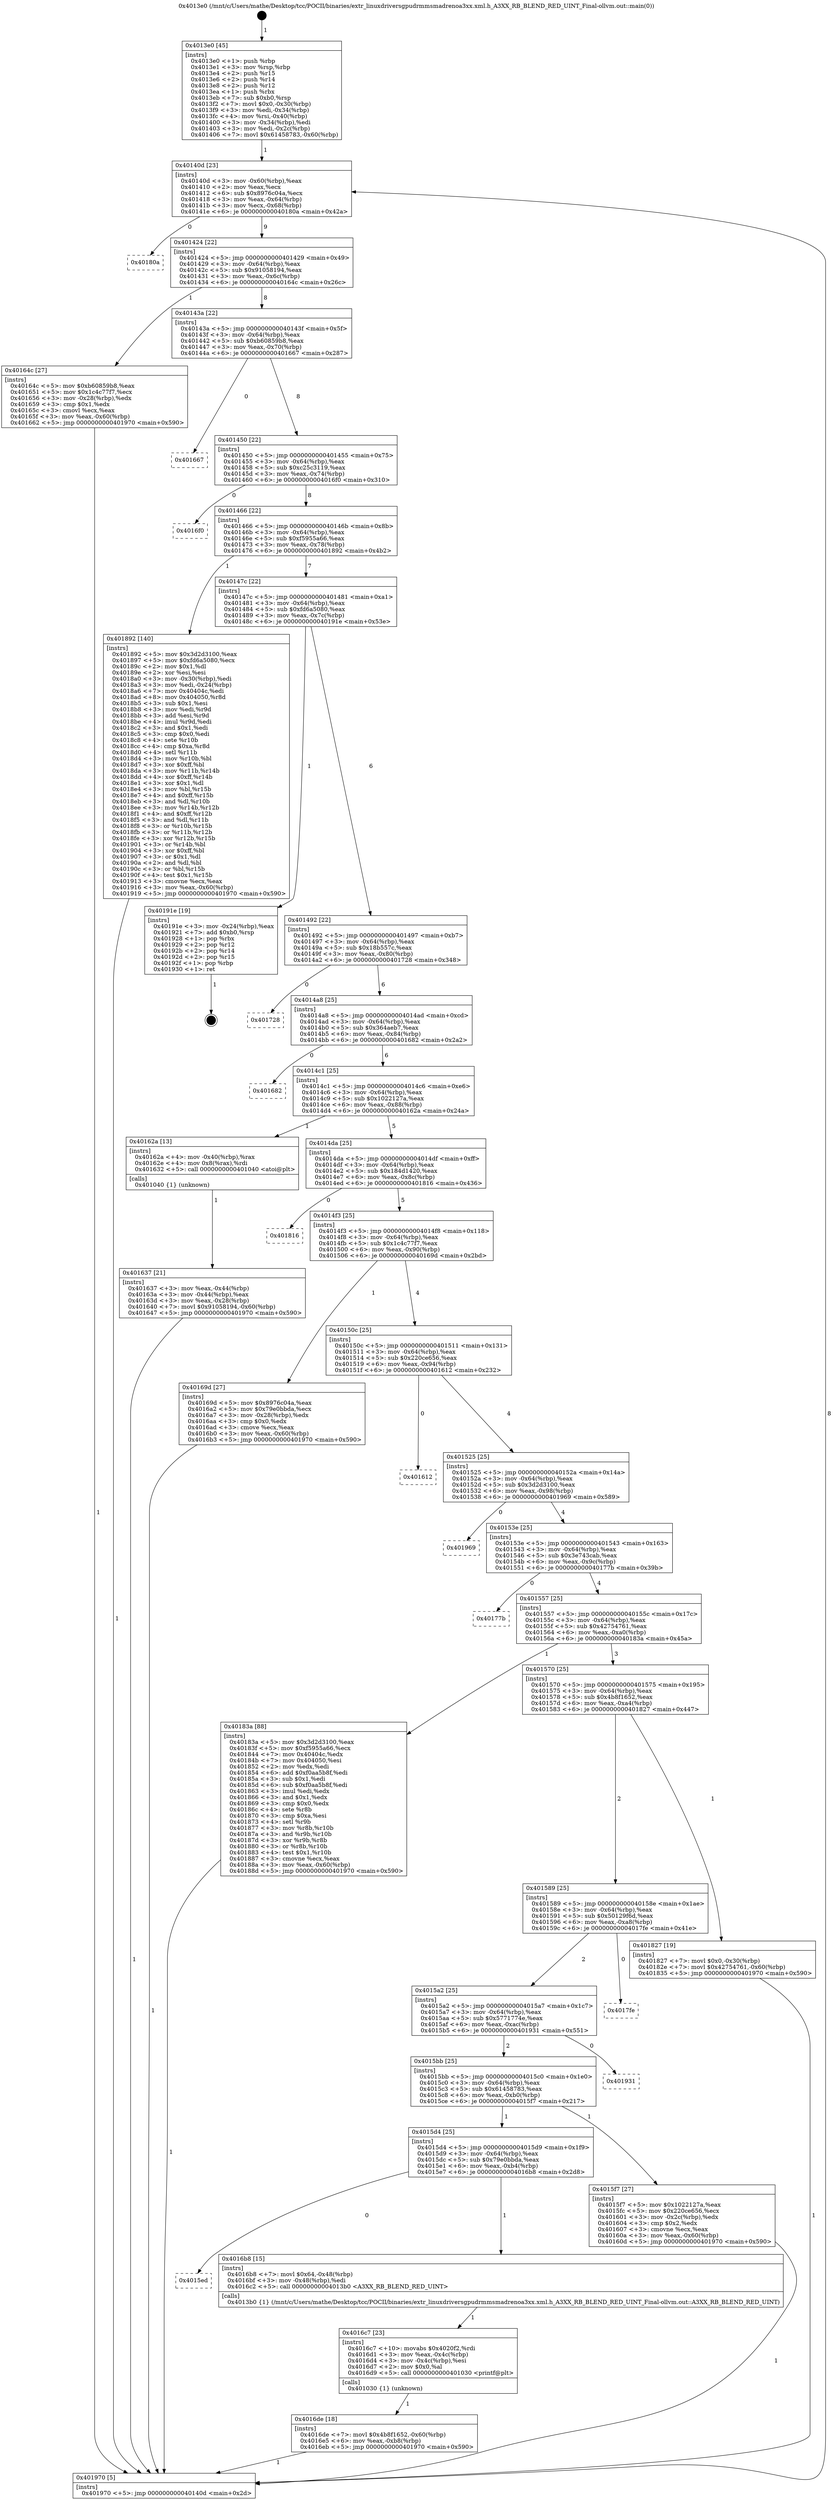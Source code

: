 digraph "0x4013e0" {
  label = "0x4013e0 (/mnt/c/Users/mathe/Desktop/tcc/POCII/binaries/extr_linuxdriversgpudrmmsmadrenoa3xx.xml.h_A3XX_RB_BLEND_RED_UINT_Final-ollvm.out::main(0))"
  labelloc = "t"
  node[shape=record]

  Entry [label="",width=0.3,height=0.3,shape=circle,fillcolor=black,style=filled]
  "0x40140d" [label="{
     0x40140d [23]\l
     | [instrs]\l
     &nbsp;&nbsp;0x40140d \<+3\>: mov -0x60(%rbp),%eax\l
     &nbsp;&nbsp;0x401410 \<+2\>: mov %eax,%ecx\l
     &nbsp;&nbsp;0x401412 \<+6\>: sub $0x8976c04a,%ecx\l
     &nbsp;&nbsp;0x401418 \<+3\>: mov %eax,-0x64(%rbp)\l
     &nbsp;&nbsp;0x40141b \<+3\>: mov %ecx,-0x68(%rbp)\l
     &nbsp;&nbsp;0x40141e \<+6\>: je 000000000040180a \<main+0x42a\>\l
  }"]
  "0x40180a" [label="{
     0x40180a\l
  }", style=dashed]
  "0x401424" [label="{
     0x401424 [22]\l
     | [instrs]\l
     &nbsp;&nbsp;0x401424 \<+5\>: jmp 0000000000401429 \<main+0x49\>\l
     &nbsp;&nbsp;0x401429 \<+3\>: mov -0x64(%rbp),%eax\l
     &nbsp;&nbsp;0x40142c \<+5\>: sub $0x91058194,%eax\l
     &nbsp;&nbsp;0x401431 \<+3\>: mov %eax,-0x6c(%rbp)\l
     &nbsp;&nbsp;0x401434 \<+6\>: je 000000000040164c \<main+0x26c\>\l
  }"]
  Exit [label="",width=0.3,height=0.3,shape=circle,fillcolor=black,style=filled,peripheries=2]
  "0x40164c" [label="{
     0x40164c [27]\l
     | [instrs]\l
     &nbsp;&nbsp;0x40164c \<+5\>: mov $0xb60859b8,%eax\l
     &nbsp;&nbsp;0x401651 \<+5\>: mov $0x1c4c77f7,%ecx\l
     &nbsp;&nbsp;0x401656 \<+3\>: mov -0x28(%rbp),%edx\l
     &nbsp;&nbsp;0x401659 \<+3\>: cmp $0x1,%edx\l
     &nbsp;&nbsp;0x40165c \<+3\>: cmovl %ecx,%eax\l
     &nbsp;&nbsp;0x40165f \<+3\>: mov %eax,-0x60(%rbp)\l
     &nbsp;&nbsp;0x401662 \<+5\>: jmp 0000000000401970 \<main+0x590\>\l
  }"]
  "0x40143a" [label="{
     0x40143a [22]\l
     | [instrs]\l
     &nbsp;&nbsp;0x40143a \<+5\>: jmp 000000000040143f \<main+0x5f\>\l
     &nbsp;&nbsp;0x40143f \<+3\>: mov -0x64(%rbp),%eax\l
     &nbsp;&nbsp;0x401442 \<+5\>: sub $0xb60859b8,%eax\l
     &nbsp;&nbsp;0x401447 \<+3\>: mov %eax,-0x70(%rbp)\l
     &nbsp;&nbsp;0x40144a \<+6\>: je 0000000000401667 \<main+0x287\>\l
  }"]
  "0x4016de" [label="{
     0x4016de [18]\l
     | [instrs]\l
     &nbsp;&nbsp;0x4016de \<+7\>: movl $0x4b8f1652,-0x60(%rbp)\l
     &nbsp;&nbsp;0x4016e5 \<+6\>: mov %eax,-0xb8(%rbp)\l
     &nbsp;&nbsp;0x4016eb \<+5\>: jmp 0000000000401970 \<main+0x590\>\l
  }"]
  "0x401667" [label="{
     0x401667\l
  }", style=dashed]
  "0x401450" [label="{
     0x401450 [22]\l
     | [instrs]\l
     &nbsp;&nbsp;0x401450 \<+5\>: jmp 0000000000401455 \<main+0x75\>\l
     &nbsp;&nbsp;0x401455 \<+3\>: mov -0x64(%rbp),%eax\l
     &nbsp;&nbsp;0x401458 \<+5\>: sub $0xc25c3119,%eax\l
     &nbsp;&nbsp;0x40145d \<+3\>: mov %eax,-0x74(%rbp)\l
     &nbsp;&nbsp;0x401460 \<+6\>: je 00000000004016f0 \<main+0x310\>\l
  }"]
  "0x4016c7" [label="{
     0x4016c7 [23]\l
     | [instrs]\l
     &nbsp;&nbsp;0x4016c7 \<+10\>: movabs $0x4020f2,%rdi\l
     &nbsp;&nbsp;0x4016d1 \<+3\>: mov %eax,-0x4c(%rbp)\l
     &nbsp;&nbsp;0x4016d4 \<+3\>: mov -0x4c(%rbp),%esi\l
     &nbsp;&nbsp;0x4016d7 \<+2\>: mov $0x0,%al\l
     &nbsp;&nbsp;0x4016d9 \<+5\>: call 0000000000401030 \<printf@plt\>\l
     | [calls]\l
     &nbsp;&nbsp;0x401030 \{1\} (unknown)\l
  }"]
  "0x4016f0" [label="{
     0x4016f0\l
  }", style=dashed]
  "0x401466" [label="{
     0x401466 [22]\l
     | [instrs]\l
     &nbsp;&nbsp;0x401466 \<+5\>: jmp 000000000040146b \<main+0x8b\>\l
     &nbsp;&nbsp;0x40146b \<+3\>: mov -0x64(%rbp),%eax\l
     &nbsp;&nbsp;0x40146e \<+5\>: sub $0xf5955a66,%eax\l
     &nbsp;&nbsp;0x401473 \<+3\>: mov %eax,-0x78(%rbp)\l
     &nbsp;&nbsp;0x401476 \<+6\>: je 0000000000401892 \<main+0x4b2\>\l
  }"]
  "0x4015ed" [label="{
     0x4015ed\l
  }", style=dashed]
  "0x401892" [label="{
     0x401892 [140]\l
     | [instrs]\l
     &nbsp;&nbsp;0x401892 \<+5\>: mov $0x3d2d3100,%eax\l
     &nbsp;&nbsp;0x401897 \<+5\>: mov $0xfd6a5080,%ecx\l
     &nbsp;&nbsp;0x40189c \<+2\>: mov $0x1,%dl\l
     &nbsp;&nbsp;0x40189e \<+2\>: xor %esi,%esi\l
     &nbsp;&nbsp;0x4018a0 \<+3\>: mov -0x30(%rbp),%edi\l
     &nbsp;&nbsp;0x4018a3 \<+3\>: mov %edi,-0x24(%rbp)\l
     &nbsp;&nbsp;0x4018a6 \<+7\>: mov 0x40404c,%edi\l
     &nbsp;&nbsp;0x4018ad \<+8\>: mov 0x404050,%r8d\l
     &nbsp;&nbsp;0x4018b5 \<+3\>: sub $0x1,%esi\l
     &nbsp;&nbsp;0x4018b8 \<+3\>: mov %edi,%r9d\l
     &nbsp;&nbsp;0x4018bb \<+3\>: add %esi,%r9d\l
     &nbsp;&nbsp;0x4018be \<+4\>: imul %r9d,%edi\l
     &nbsp;&nbsp;0x4018c2 \<+3\>: and $0x1,%edi\l
     &nbsp;&nbsp;0x4018c5 \<+3\>: cmp $0x0,%edi\l
     &nbsp;&nbsp;0x4018c8 \<+4\>: sete %r10b\l
     &nbsp;&nbsp;0x4018cc \<+4\>: cmp $0xa,%r8d\l
     &nbsp;&nbsp;0x4018d0 \<+4\>: setl %r11b\l
     &nbsp;&nbsp;0x4018d4 \<+3\>: mov %r10b,%bl\l
     &nbsp;&nbsp;0x4018d7 \<+3\>: xor $0xff,%bl\l
     &nbsp;&nbsp;0x4018da \<+3\>: mov %r11b,%r14b\l
     &nbsp;&nbsp;0x4018dd \<+4\>: xor $0xff,%r14b\l
     &nbsp;&nbsp;0x4018e1 \<+3\>: xor $0x1,%dl\l
     &nbsp;&nbsp;0x4018e4 \<+3\>: mov %bl,%r15b\l
     &nbsp;&nbsp;0x4018e7 \<+4\>: and $0xff,%r15b\l
     &nbsp;&nbsp;0x4018eb \<+3\>: and %dl,%r10b\l
     &nbsp;&nbsp;0x4018ee \<+3\>: mov %r14b,%r12b\l
     &nbsp;&nbsp;0x4018f1 \<+4\>: and $0xff,%r12b\l
     &nbsp;&nbsp;0x4018f5 \<+3\>: and %dl,%r11b\l
     &nbsp;&nbsp;0x4018f8 \<+3\>: or %r10b,%r15b\l
     &nbsp;&nbsp;0x4018fb \<+3\>: or %r11b,%r12b\l
     &nbsp;&nbsp;0x4018fe \<+3\>: xor %r12b,%r15b\l
     &nbsp;&nbsp;0x401901 \<+3\>: or %r14b,%bl\l
     &nbsp;&nbsp;0x401904 \<+3\>: xor $0xff,%bl\l
     &nbsp;&nbsp;0x401907 \<+3\>: or $0x1,%dl\l
     &nbsp;&nbsp;0x40190a \<+2\>: and %dl,%bl\l
     &nbsp;&nbsp;0x40190c \<+3\>: or %bl,%r15b\l
     &nbsp;&nbsp;0x40190f \<+4\>: test $0x1,%r15b\l
     &nbsp;&nbsp;0x401913 \<+3\>: cmovne %ecx,%eax\l
     &nbsp;&nbsp;0x401916 \<+3\>: mov %eax,-0x60(%rbp)\l
     &nbsp;&nbsp;0x401919 \<+5\>: jmp 0000000000401970 \<main+0x590\>\l
  }"]
  "0x40147c" [label="{
     0x40147c [22]\l
     | [instrs]\l
     &nbsp;&nbsp;0x40147c \<+5\>: jmp 0000000000401481 \<main+0xa1\>\l
     &nbsp;&nbsp;0x401481 \<+3\>: mov -0x64(%rbp),%eax\l
     &nbsp;&nbsp;0x401484 \<+5\>: sub $0xfd6a5080,%eax\l
     &nbsp;&nbsp;0x401489 \<+3\>: mov %eax,-0x7c(%rbp)\l
     &nbsp;&nbsp;0x40148c \<+6\>: je 000000000040191e \<main+0x53e\>\l
  }"]
  "0x4016b8" [label="{
     0x4016b8 [15]\l
     | [instrs]\l
     &nbsp;&nbsp;0x4016b8 \<+7\>: movl $0x64,-0x48(%rbp)\l
     &nbsp;&nbsp;0x4016bf \<+3\>: mov -0x48(%rbp),%edi\l
     &nbsp;&nbsp;0x4016c2 \<+5\>: call 00000000004013b0 \<A3XX_RB_BLEND_RED_UINT\>\l
     | [calls]\l
     &nbsp;&nbsp;0x4013b0 \{1\} (/mnt/c/Users/mathe/Desktop/tcc/POCII/binaries/extr_linuxdriversgpudrmmsmadrenoa3xx.xml.h_A3XX_RB_BLEND_RED_UINT_Final-ollvm.out::A3XX_RB_BLEND_RED_UINT)\l
  }"]
  "0x40191e" [label="{
     0x40191e [19]\l
     | [instrs]\l
     &nbsp;&nbsp;0x40191e \<+3\>: mov -0x24(%rbp),%eax\l
     &nbsp;&nbsp;0x401921 \<+7\>: add $0xb0,%rsp\l
     &nbsp;&nbsp;0x401928 \<+1\>: pop %rbx\l
     &nbsp;&nbsp;0x401929 \<+2\>: pop %r12\l
     &nbsp;&nbsp;0x40192b \<+2\>: pop %r14\l
     &nbsp;&nbsp;0x40192d \<+2\>: pop %r15\l
     &nbsp;&nbsp;0x40192f \<+1\>: pop %rbp\l
     &nbsp;&nbsp;0x401930 \<+1\>: ret\l
  }"]
  "0x401492" [label="{
     0x401492 [22]\l
     | [instrs]\l
     &nbsp;&nbsp;0x401492 \<+5\>: jmp 0000000000401497 \<main+0xb7\>\l
     &nbsp;&nbsp;0x401497 \<+3\>: mov -0x64(%rbp),%eax\l
     &nbsp;&nbsp;0x40149a \<+5\>: sub $0x18b557c,%eax\l
     &nbsp;&nbsp;0x40149f \<+3\>: mov %eax,-0x80(%rbp)\l
     &nbsp;&nbsp;0x4014a2 \<+6\>: je 0000000000401728 \<main+0x348\>\l
  }"]
  "0x401637" [label="{
     0x401637 [21]\l
     | [instrs]\l
     &nbsp;&nbsp;0x401637 \<+3\>: mov %eax,-0x44(%rbp)\l
     &nbsp;&nbsp;0x40163a \<+3\>: mov -0x44(%rbp),%eax\l
     &nbsp;&nbsp;0x40163d \<+3\>: mov %eax,-0x28(%rbp)\l
     &nbsp;&nbsp;0x401640 \<+7\>: movl $0x91058194,-0x60(%rbp)\l
     &nbsp;&nbsp;0x401647 \<+5\>: jmp 0000000000401970 \<main+0x590\>\l
  }"]
  "0x401728" [label="{
     0x401728\l
  }", style=dashed]
  "0x4014a8" [label="{
     0x4014a8 [25]\l
     | [instrs]\l
     &nbsp;&nbsp;0x4014a8 \<+5\>: jmp 00000000004014ad \<main+0xcd\>\l
     &nbsp;&nbsp;0x4014ad \<+3\>: mov -0x64(%rbp),%eax\l
     &nbsp;&nbsp;0x4014b0 \<+5\>: sub $0x364aeb7,%eax\l
     &nbsp;&nbsp;0x4014b5 \<+6\>: mov %eax,-0x84(%rbp)\l
     &nbsp;&nbsp;0x4014bb \<+6\>: je 0000000000401682 \<main+0x2a2\>\l
  }"]
  "0x4013e0" [label="{
     0x4013e0 [45]\l
     | [instrs]\l
     &nbsp;&nbsp;0x4013e0 \<+1\>: push %rbp\l
     &nbsp;&nbsp;0x4013e1 \<+3\>: mov %rsp,%rbp\l
     &nbsp;&nbsp;0x4013e4 \<+2\>: push %r15\l
     &nbsp;&nbsp;0x4013e6 \<+2\>: push %r14\l
     &nbsp;&nbsp;0x4013e8 \<+2\>: push %r12\l
     &nbsp;&nbsp;0x4013ea \<+1\>: push %rbx\l
     &nbsp;&nbsp;0x4013eb \<+7\>: sub $0xb0,%rsp\l
     &nbsp;&nbsp;0x4013f2 \<+7\>: movl $0x0,-0x30(%rbp)\l
     &nbsp;&nbsp;0x4013f9 \<+3\>: mov %edi,-0x34(%rbp)\l
     &nbsp;&nbsp;0x4013fc \<+4\>: mov %rsi,-0x40(%rbp)\l
     &nbsp;&nbsp;0x401400 \<+3\>: mov -0x34(%rbp),%edi\l
     &nbsp;&nbsp;0x401403 \<+3\>: mov %edi,-0x2c(%rbp)\l
     &nbsp;&nbsp;0x401406 \<+7\>: movl $0x61458783,-0x60(%rbp)\l
  }"]
  "0x401682" [label="{
     0x401682\l
  }", style=dashed]
  "0x4014c1" [label="{
     0x4014c1 [25]\l
     | [instrs]\l
     &nbsp;&nbsp;0x4014c1 \<+5\>: jmp 00000000004014c6 \<main+0xe6\>\l
     &nbsp;&nbsp;0x4014c6 \<+3\>: mov -0x64(%rbp),%eax\l
     &nbsp;&nbsp;0x4014c9 \<+5\>: sub $0x1022127a,%eax\l
     &nbsp;&nbsp;0x4014ce \<+6\>: mov %eax,-0x88(%rbp)\l
     &nbsp;&nbsp;0x4014d4 \<+6\>: je 000000000040162a \<main+0x24a\>\l
  }"]
  "0x401970" [label="{
     0x401970 [5]\l
     | [instrs]\l
     &nbsp;&nbsp;0x401970 \<+5\>: jmp 000000000040140d \<main+0x2d\>\l
  }"]
  "0x40162a" [label="{
     0x40162a [13]\l
     | [instrs]\l
     &nbsp;&nbsp;0x40162a \<+4\>: mov -0x40(%rbp),%rax\l
     &nbsp;&nbsp;0x40162e \<+4\>: mov 0x8(%rax),%rdi\l
     &nbsp;&nbsp;0x401632 \<+5\>: call 0000000000401040 \<atoi@plt\>\l
     | [calls]\l
     &nbsp;&nbsp;0x401040 \{1\} (unknown)\l
  }"]
  "0x4014da" [label="{
     0x4014da [25]\l
     | [instrs]\l
     &nbsp;&nbsp;0x4014da \<+5\>: jmp 00000000004014df \<main+0xff\>\l
     &nbsp;&nbsp;0x4014df \<+3\>: mov -0x64(%rbp),%eax\l
     &nbsp;&nbsp;0x4014e2 \<+5\>: sub $0x184d1420,%eax\l
     &nbsp;&nbsp;0x4014e7 \<+6\>: mov %eax,-0x8c(%rbp)\l
     &nbsp;&nbsp;0x4014ed \<+6\>: je 0000000000401816 \<main+0x436\>\l
  }"]
  "0x4015d4" [label="{
     0x4015d4 [25]\l
     | [instrs]\l
     &nbsp;&nbsp;0x4015d4 \<+5\>: jmp 00000000004015d9 \<main+0x1f9\>\l
     &nbsp;&nbsp;0x4015d9 \<+3\>: mov -0x64(%rbp),%eax\l
     &nbsp;&nbsp;0x4015dc \<+5\>: sub $0x79e0bbda,%eax\l
     &nbsp;&nbsp;0x4015e1 \<+6\>: mov %eax,-0xb4(%rbp)\l
     &nbsp;&nbsp;0x4015e7 \<+6\>: je 00000000004016b8 \<main+0x2d8\>\l
  }"]
  "0x401816" [label="{
     0x401816\l
  }", style=dashed]
  "0x4014f3" [label="{
     0x4014f3 [25]\l
     | [instrs]\l
     &nbsp;&nbsp;0x4014f3 \<+5\>: jmp 00000000004014f8 \<main+0x118\>\l
     &nbsp;&nbsp;0x4014f8 \<+3\>: mov -0x64(%rbp),%eax\l
     &nbsp;&nbsp;0x4014fb \<+5\>: sub $0x1c4c77f7,%eax\l
     &nbsp;&nbsp;0x401500 \<+6\>: mov %eax,-0x90(%rbp)\l
     &nbsp;&nbsp;0x401506 \<+6\>: je 000000000040169d \<main+0x2bd\>\l
  }"]
  "0x4015f7" [label="{
     0x4015f7 [27]\l
     | [instrs]\l
     &nbsp;&nbsp;0x4015f7 \<+5\>: mov $0x1022127a,%eax\l
     &nbsp;&nbsp;0x4015fc \<+5\>: mov $0x220ce656,%ecx\l
     &nbsp;&nbsp;0x401601 \<+3\>: mov -0x2c(%rbp),%edx\l
     &nbsp;&nbsp;0x401604 \<+3\>: cmp $0x2,%edx\l
     &nbsp;&nbsp;0x401607 \<+3\>: cmovne %ecx,%eax\l
     &nbsp;&nbsp;0x40160a \<+3\>: mov %eax,-0x60(%rbp)\l
     &nbsp;&nbsp;0x40160d \<+5\>: jmp 0000000000401970 \<main+0x590\>\l
  }"]
  "0x40169d" [label="{
     0x40169d [27]\l
     | [instrs]\l
     &nbsp;&nbsp;0x40169d \<+5\>: mov $0x8976c04a,%eax\l
     &nbsp;&nbsp;0x4016a2 \<+5\>: mov $0x79e0bbda,%ecx\l
     &nbsp;&nbsp;0x4016a7 \<+3\>: mov -0x28(%rbp),%edx\l
     &nbsp;&nbsp;0x4016aa \<+3\>: cmp $0x0,%edx\l
     &nbsp;&nbsp;0x4016ad \<+3\>: cmove %ecx,%eax\l
     &nbsp;&nbsp;0x4016b0 \<+3\>: mov %eax,-0x60(%rbp)\l
     &nbsp;&nbsp;0x4016b3 \<+5\>: jmp 0000000000401970 \<main+0x590\>\l
  }"]
  "0x40150c" [label="{
     0x40150c [25]\l
     | [instrs]\l
     &nbsp;&nbsp;0x40150c \<+5\>: jmp 0000000000401511 \<main+0x131\>\l
     &nbsp;&nbsp;0x401511 \<+3\>: mov -0x64(%rbp),%eax\l
     &nbsp;&nbsp;0x401514 \<+5\>: sub $0x220ce656,%eax\l
     &nbsp;&nbsp;0x401519 \<+6\>: mov %eax,-0x94(%rbp)\l
     &nbsp;&nbsp;0x40151f \<+6\>: je 0000000000401612 \<main+0x232\>\l
  }"]
  "0x4015bb" [label="{
     0x4015bb [25]\l
     | [instrs]\l
     &nbsp;&nbsp;0x4015bb \<+5\>: jmp 00000000004015c0 \<main+0x1e0\>\l
     &nbsp;&nbsp;0x4015c0 \<+3\>: mov -0x64(%rbp),%eax\l
     &nbsp;&nbsp;0x4015c3 \<+5\>: sub $0x61458783,%eax\l
     &nbsp;&nbsp;0x4015c8 \<+6\>: mov %eax,-0xb0(%rbp)\l
     &nbsp;&nbsp;0x4015ce \<+6\>: je 00000000004015f7 \<main+0x217\>\l
  }"]
  "0x401612" [label="{
     0x401612\l
  }", style=dashed]
  "0x401525" [label="{
     0x401525 [25]\l
     | [instrs]\l
     &nbsp;&nbsp;0x401525 \<+5\>: jmp 000000000040152a \<main+0x14a\>\l
     &nbsp;&nbsp;0x40152a \<+3\>: mov -0x64(%rbp),%eax\l
     &nbsp;&nbsp;0x40152d \<+5\>: sub $0x3d2d3100,%eax\l
     &nbsp;&nbsp;0x401532 \<+6\>: mov %eax,-0x98(%rbp)\l
     &nbsp;&nbsp;0x401538 \<+6\>: je 0000000000401969 \<main+0x589\>\l
  }"]
  "0x401931" [label="{
     0x401931\l
  }", style=dashed]
  "0x401969" [label="{
     0x401969\l
  }", style=dashed]
  "0x40153e" [label="{
     0x40153e [25]\l
     | [instrs]\l
     &nbsp;&nbsp;0x40153e \<+5\>: jmp 0000000000401543 \<main+0x163\>\l
     &nbsp;&nbsp;0x401543 \<+3\>: mov -0x64(%rbp),%eax\l
     &nbsp;&nbsp;0x401546 \<+5\>: sub $0x3e743cab,%eax\l
     &nbsp;&nbsp;0x40154b \<+6\>: mov %eax,-0x9c(%rbp)\l
     &nbsp;&nbsp;0x401551 \<+6\>: je 000000000040177b \<main+0x39b\>\l
  }"]
  "0x4015a2" [label="{
     0x4015a2 [25]\l
     | [instrs]\l
     &nbsp;&nbsp;0x4015a2 \<+5\>: jmp 00000000004015a7 \<main+0x1c7\>\l
     &nbsp;&nbsp;0x4015a7 \<+3\>: mov -0x64(%rbp),%eax\l
     &nbsp;&nbsp;0x4015aa \<+5\>: sub $0x5771774e,%eax\l
     &nbsp;&nbsp;0x4015af \<+6\>: mov %eax,-0xac(%rbp)\l
     &nbsp;&nbsp;0x4015b5 \<+6\>: je 0000000000401931 \<main+0x551\>\l
  }"]
  "0x40177b" [label="{
     0x40177b\l
  }", style=dashed]
  "0x401557" [label="{
     0x401557 [25]\l
     | [instrs]\l
     &nbsp;&nbsp;0x401557 \<+5\>: jmp 000000000040155c \<main+0x17c\>\l
     &nbsp;&nbsp;0x40155c \<+3\>: mov -0x64(%rbp),%eax\l
     &nbsp;&nbsp;0x40155f \<+5\>: sub $0x42754761,%eax\l
     &nbsp;&nbsp;0x401564 \<+6\>: mov %eax,-0xa0(%rbp)\l
     &nbsp;&nbsp;0x40156a \<+6\>: je 000000000040183a \<main+0x45a\>\l
  }"]
  "0x4017fe" [label="{
     0x4017fe\l
  }", style=dashed]
  "0x40183a" [label="{
     0x40183a [88]\l
     | [instrs]\l
     &nbsp;&nbsp;0x40183a \<+5\>: mov $0x3d2d3100,%eax\l
     &nbsp;&nbsp;0x40183f \<+5\>: mov $0xf5955a66,%ecx\l
     &nbsp;&nbsp;0x401844 \<+7\>: mov 0x40404c,%edx\l
     &nbsp;&nbsp;0x40184b \<+7\>: mov 0x404050,%esi\l
     &nbsp;&nbsp;0x401852 \<+2\>: mov %edx,%edi\l
     &nbsp;&nbsp;0x401854 \<+6\>: add $0xf0aa5b8f,%edi\l
     &nbsp;&nbsp;0x40185a \<+3\>: sub $0x1,%edi\l
     &nbsp;&nbsp;0x40185d \<+6\>: sub $0xf0aa5b8f,%edi\l
     &nbsp;&nbsp;0x401863 \<+3\>: imul %edi,%edx\l
     &nbsp;&nbsp;0x401866 \<+3\>: and $0x1,%edx\l
     &nbsp;&nbsp;0x401869 \<+3\>: cmp $0x0,%edx\l
     &nbsp;&nbsp;0x40186c \<+4\>: sete %r8b\l
     &nbsp;&nbsp;0x401870 \<+3\>: cmp $0xa,%esi\l
     &nbsp;&nbsp;0x401873 \<+4\>: setl %r9b\l
     &nbsp;&nbsp;0x401877 \<+3\>: mov %r8b,%r10b\l
     &nbsp;&nbsp;0x40187a \<+3\>: and %r9b,%r10b\l
     &nbsp;&nbsp;0x40187d \<+3\>: xor %r9b,%r8b\l
     &nbsp;&nbsp;0x401880 \<+3\>: or %r8b,%r10b\l
     &nbsp;&nbsp;0x401883 \<+4\>: test $0x1,%r10b\l
     &nbsp;&nbsp;0x401887 \<+3\>: cmovne %ecx,%eax\l
     &nbsp;&nbsp;0x40188a \<+3\>: mov %eax,-0x60(%rbp)\l
     &nbsp;&nbsp;0x40188d \<+5\>: jmp 0000000000401970 \<main+0x590\>\l
  }"]
  "0x401570" [label="{
     0x401570 [25]\l
     | [instrs]\l
     &nbsp;&nbsp;0x401570 \<+5\>: jmp 0000000000401575 \<main+0x195\>\l
     &nbsp;&nbsp;0x401575 \<+3\>: mov -0x64(%rbp),%eax\l
     &nbsp;&nbsp;0x401578 \<+5\>: sub $0x4b8f1652,%eax\l
     &nbsp;&nbsp;0x40157d \<+6\>: mov %eax,-0xa4(%rbp)\l
     &nbsp;&nbsp;0x401583 \<+6\>: je 0000000000401827 \<main+0x447\>\l
  }"]
  "0x401589" [label="{
     0x401589 [25]\l
     | [instrs]\l
     &nbsp;&nbsp;0x401589 \<+5\>: jmp 000000000040158e \<main+0x1ae\>\l
     &nbsp;&nbsp;0x40158e \<+3\>: mov -0x64(%rbp),%eax\l
     &nbsp;&nbsp;0x401591 \<+5\>: sub $0x50129f6d,%eax\l
     &nbsp;&nbsp;0x401596 \<+6\>: mov %eax,-0xa8(%rbp)\l
     &nbsp;&nbsp;0x40159c \<+6\>: je 00000000004017fe \<main+0x41e\>\l
  }"]
  "0x401827" [label="{
     0x401827 [19]\l
     | [instrs]\l
     &nbsp;&nbsp;0x401827 \<+7\>: movl $0x0,-0x30(%rbp)\l
     &nbsp;&nbsp;0x40182e \<+7\>: movl $0x42754761,-0x60(%rbp)\l
     &nbsp;&nbsp;0x401835 \<+5\>: jmp 0000000000401970 \<main+0x590\>\l
  }"]
  Entry -> "0x4013e0" [label=" 1"]
  "0x40140d" -> "0x40180a" [label=" 0"]
  "0x40140d" -> "0x401424" [label=" 9"]
  "0x40191e" -> Exit [label=" 1"]
  "0x401424" -> "0x40164c" [label=" 1"]
  "0x401424" -> "0x40143a" [label=" 8"]
  "0x401892" -> "0x401970" [label=" 1"]
  "0x40143a" -> "0x401667" [label=" 0"]
  "0x40143a" -> "0x401450" [label=" 8"]
  "0x40183a" -> "0x401970" [label=" 1"]
  "0x401450" -> "0x4016f0" [label=" 0"]
  "0x401450" -> "0x401466" [label=" 8"]
  "0x401827" -> "0x401970" [label=" 1"]
  "0x401466" -> "0x401892" [label=" 1"]
  "0x401466" -> "0x40147c" [label=" 7"]
  "0x4016de" -> "0x401970" [label=" 1"]
  "0x40147c" -> "0x40191e" [label=" 1"]
  "0x40147c" -> "0x401492" [label=" 6"]
  "0x4016c7" -> "0x4016de" [label=" 1"]
  "0x401492" -> "0x401728" [label=" 0"]
  "0x401492" -> "0x4014a8" [label=" 6"]
  "0x4015d4" -> "0x4015ed" [label=" 0"]
  "0x4014a8" -> "0x401682" [label=" 0"]
  "0x4014a8" -> "0x4014c1" [label=" 6"]
  "0x4015d4" -> "0x4016b8" [label=" 1"]
  "0x4014c1" -> "0x40162a" [label=" 1"]
  "0x4014c1" -> "0x4014da" [label=" 5"]
  "0x4016b8" -> "0x4016c7" [label=" 1"]
  "0x4014da" -> "0x401816" [label=" 0"]
  "0x4014da" -> "0x4014f3" [label=" 5"]
  "0x40169d" -> "0x401970" [label=" 1"]
  "0x4014f3" -> "0x40169d" [label=" 1"]
  "0x4014f3" -> "0x40150c" [label=" 4"]
  "0x40164c" -> "0x401970" [label=" 1"]
  "0x40150c" -> "0x401612" [label=" 0"]
  "0x40150c" -> "0x401525" [label=" 4"]
  "0x40162a" -> "0x401637" [label=" 1"]
  "0x401525" -> "0x401969" [label=" 0"]
  "0x401525" -> "0x40153e" [label=" 4"]
  "0x401970" -> "0x40140d" [label=" 8"]
  "0x40153e" -> "0x40177b" [label=" 0"]
  "0x40153e" -> "0x401557" [label=" 4"]
  "0x4015f7" -> "0x401970" [label=" 1"]
  "0x401557" -> "0x40183a" [label=" 1"]
  "0x401557" -> "0x401570" [label=" 3"]
  "0x4015bb" -> "0x4015d4" [label=" 1"]
  "0x401570" -> "0x401827" [label=" 1"]
  "0x401570" -> "0x401589" [label=" 2"]
  "0x4015bb" -> "0x4015f7" [label=" 1"]
  "0x401589" -> "0x4017fe" [label=" 0"]
  "0x401589" -> "0x4015a2" [label=" 2"]
  "0x4013e0" -> "0x40140d" [label=" 1"]
  "0x4015a2" -> "0x401931" [label=" 0"]
  "0x4015a2" -> "0x4015bb" [label=" 2"]
  "0x401637" -> "0x401970" [label=" 1"]
}
